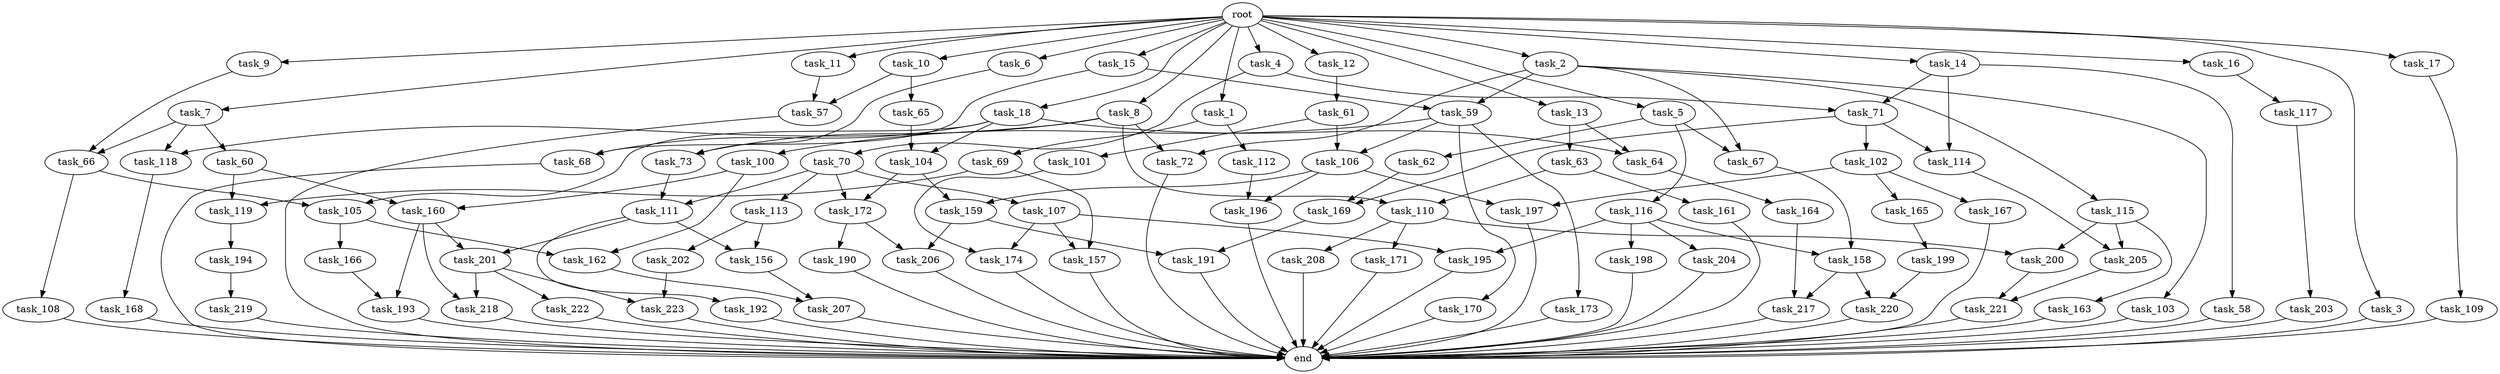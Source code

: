 digraph G {
  task_207 [size="910533066.752000"];
  task_192 [size="137438953.472000"];
  task_16 [size="1.024000"];
  task_57 [size="893353197.568000"];
  task_168 [size="549755813.888000"];
  task_115 [size="695784701.952000"];
  task_158 [size="214748364.800000"];
  task_12 [size="1.024000"];
  task_172 [size="1717986918.400000"];
  task_190 [size="695784701.952000"];
  task_119 [size="343597383.680000"];
  task_13 [size="1.024000"];
  task_102 [size="214748364.800000"];
  task_11 [size="1.024000"];
  task_113 [size="858993459.200000"];
  task_68 [size="446676598.784000"];
  task_101 [size="77309411.328000"];
  task_58 [size="309237645.312000"];
  task_117 [size="858993459.200000"];
  task_162 [size="154618822.656000"];
  task_6 [size="1.024000"];
  task_219 [size="549755813.888000"];
  task_8 [size="1.024000"];
  task_1 [size="1.024000"];
  task_108 [size="858993459.200000"];
  task_156 [size="274877906.944000"];
  task_218 [size="498216206.336000"];
  task_72 [size="1116691496.960000"];
  task_200 [size="1554778161.152000"];
  task_63 [size="858993459.200000"];
  task_217 [size="1408749273.088000"];
  root [size="0.000000"];
  task_202 [size="137438953.472000"];
  task_104 [size="687194767.360000"];
  task_7 [size="1.024000"];
  task_159 [size="1073741824.000000"];
  task_220 [size="1554778161.152000"];
  task_64 [size="996432412.672000"];
  task_106 [size="292057776.128000"];
  task_157 [size="455266533.376000"];
  task_198 [size="77309411.328000"];
  task_203 [size="695784701.952000"];
  task_165 [size="214748364.800000"];
  task_2 [size="1.024000"];
  task_174 [size="558345748.480000"];
  task_62 [size="34359738.368000"];
  task_110 [size="970662608.896000"];
  task_66 [size="386547056.640000"];
  task_4 [size="1.024000"];
  task_103 [size="695784701.952000"];
  task_173 [size="214748364.800000"];
  task_18 [size="1.024000"];
  task_191 [size="498216206.336000"];
  task_112 [size="214748364.800000"];
  task_199 [size="549755813.888000"];
  task_65 [size="858993459.200000"];
  task_73 [size="1116691496.960000"];
  task_59 [size="1005022347.264000"];
  task_61 [size="309237645.312000"];
  task_107 [size="858993459.200000"];
  task_208 [size="695784701.952000"];
  task_10 [size="1.024000"];
  task_196 [size="635655159.808000"];
  task_14 [size="1.024000"];
  task_163 [size="858993459.200000"];
  task_69 [size="214748364.800000"];
  task_223 [size="498216206.336000"];
  task_118 [size="498216206.336000"];
  task_111 [size="1554778161.152000"];
  task_15 [size="1.024000"];
  task_169 [size="523986010.112000"];
  end [size="0.000000"];
  task_164 [size="858993459.200000"];
  task_167 [size="214748364.800000"];
  task_114 [size="523986010.112000"];
  task_70 [size="214748364.800000"];
  task_160 [size="386547056.640000"];
  task_193 [size="558345748.480000"];
  task_3 [size="1.024000"];
  task_170 [size="214748364.800000"];
  task_166 [size="77309411.328000"];
  task_71 [size="523986010.112000"];
  task_197 [size="429496729.600000"];
  task_105 [size="996432412.672000"];
  task_201 [size="558345748.480000"];
  task_194 [size="695784701.952000"];
  task_109 [size="77309411.328000"];
  task_60 [size="77309411.328000"];
  task_9 [size="1.024000"];
  task_5 [size="1.024000"];
  task_67 [size="730144440.320000"];
  task_161 [size="549755813.888000"];
  task_100 [size="214748364.800000"];
  task_17 [size="1.024000"];
  task_204 [size="77309411.328000"];
  task_195 [size="498216206.336000"];
  task_205 [size="996432412.672000"];
  task_116 [size="34359738.368000"];
  task_222 [size="77309411.328000"];
  task_171 [size="695784701.952000"];
  task_221 [size="1099511627.776000"];
  task_206 [size="773094113.280000"];

  task_207 -> end [size="1.000000"];
  task_192 -> end [size="1.000000"];
  task_16 -> task_117 [size="838860800.000000"];
  task_57 -> end [size="1.000000"];
  task_168 -> end [size="1.000000"];
  task_115 -> task_205 [size="838860800.000000"];
  task_115 -> task_163 [size="838860800.000000"];
  task_115 -> task_200 [size="838860800.000000"];
  task_158 -> task_220 [size="838860800.000000"];
  task_158 -> task_217 [size="838860800.000000"];
  task_12 -> task_61 [size="301989888.000000"];
  task_172 -> task_206 [size="679477248.000000"];
  task_172 -> task_190 [size="679477248.000000"];
  task_190 -> end [size="1.000000"];
  task_119 -> task_194 [size="679477248.000000"];
  task_13 -> task_64 [size="838860800.000000"];
  task_13 -> task_63 [size="838860800.000000"];
  task_102 -> task_197 [size="209715200.000000"];
  task_102 -> task_165 [size="209715200.000000"];
  task_102 -> task_167 [size="209715200.000000"];
  task_11 -> task_57 [size="33554432.000000"];
  task_113 -> task_202 [size="134217728.000000"];
  task_113 -> task_156 [size="134217728.000000"];
  task_68 -> end [size="1.000000"];
  task_101 -> task_174 [size="134217728.000000"];
  task_58 -> end [size="1.000000"];
  task_117 -> task_203 [size="679477248.000000"];
  task_162 -> task_207 [size="679477248.000000"];
  task_6 -> task_73 [size="679477248.000000"];
  task_219 -> end [size="1.000000"];
  task_8 -> task_73 [size="411041792.000000"];
  task_8 -> task_118 [size="411041792.000000"];
  task_8 -> task_110 [size="411041792.000000"];
  task_8 -> task_72 [size="411041792.000000"];
  task_1 -> task_69 [size="209715200.000000"];
  task_1 -> task_112 [size="209715200.000000"];
  task_108 -> end [size="1.000000"];
  task_156 -> task_207 [size="209715200.000000"];
  task_218 -> end [size="1.000000"];
  task_72 -> end [size="1.000000"];
  task_200 -> task_221 [size="536870912.000000"];
  task_63 -> task_161 [size="536870912.000000"];
  task_63 -> task_110 [size="536870912.000000"];
  task_217 -> end [size="1.000000"];
  root -> task_2 [size="1.000000"];
  root -> task_7 [size="1.000000"];
  root -> task_5 [size="1.000000"];
  root -> task_11 [size="1.000000"];
  root -> task_10 [size="1.000000"];
  root -> task_16 [size="1.000000"];
  root -> task_4 [size="1.000000"];
  root -> task_17 [size="1.000000"];
  root -> task_3 [size="1.000000"];
  root -> task_13 [size="1.000000"];
  root -> task_18 [size="1.000000"];
  root -> task_9 [size="1.000000"];
  root -> task_6 [size="1.000000"];
  root -> task_14 [size="1.000000"];
  root -> task_8 [size="1.000000"];
  root -> task_12 [size="1.000000"];
  root -> task_15 [size="1.000000"];
  root -> task_1 [size="1.000000"];
  task_202 -> task_223 [size="411041792.000000"];
  task_104 -> task_159 [size="838860800.000000"];
  task_104 -> task_172 [size="838860800.000000"];
  task_7 -> task_66 [size="75497472.000000"];
  task_7 -> task_118 [size="75497472.000000"];
  task_7 -> task_60 [size="75497472.000000"];
  task_159 -> task_191 [size="75497472.000000"];
  task_159 -> task_206 [size="75497472.000000"];
  task_220 -> end [size="1.000000"];
  task_64 -> task_164 [size="838860800.000000"];
  task_106 -> task_159 [size="209715200.000000"];
  task_106 -> task_197 [size="209715200.000000"];
  task_106 -> task_196 [size="209715200.000000"];
  task_157 -> end [size="1.000000"];
  task_198 -> end [size="1.000000"];
  task_203 -> end [size="1.000000"];
  task_165 -> task_199 [size="536870912.000000"];
  task_2 -> task_59 [size="679477248.000000"];
  task_2 -> task_103 [size="679477248.000000"];
  task_2 -> task_67 [size="679477248.000000"];
  task_2 -> task_115 [size="679477248.000000"];
  task_2 -> task_72 [size="679477248.000000"];
  task_174 -> end [size="1.000000"];
  task_62 -> task_169 [size="301989888.000000"];
  task_110 -> task_208 [size="679477248.000000"];
  task_110 -> task_200 [size="679477248.000000"];
  task_110 -> task_171 [size="679477248.000000"];
  task_66 -> task_108 [size="838860800.000000"];
  task_66 -> task_105 [size="838860800.000000"];
  task_4 -> task_70 [size="209715200.000000"];
  task_4 -> task_71 [size="209715200.000000"];
  task_103 -> end [size="1.000000"];
  task_173 -> end [size="1.000000"];
  task_18 -> task_68 [size="134217728.000000"];
  task_18 -> task_64 [size="134217728.000000"];
  task_18 -> task_104 [size="134217728.000000"];
  task_18 -> task_105 [size="134217728.000000"];
  task_191 -> end [size="1.000000"];
  task_112 -> task_196 [size="411041792.000000"];
  task_199 -> task_220 [size="679477248.000000"];
  task_65 -> task_104 [size="536870912.000000"];
  task_73 -> task_111 [size="679477248.000000"];
  task_59 -> task_106 [size="209715200.000000"];
  task_59 -> task_100 [size="209715200.000000"];
  task_59 -> task_173 [size="209715200.000000"];
  task_59 -> task_170 [size="209715200.000000"];
  task_61 -> task_101 [size="75497472.000000"];
  task_61 -> task_106 [size="75497472.000000"];
  task_107 -> task_174 [size="411041792.000000"];
  task_107 -> task_157 [size="411041792.000000"];
  task_107 -> task_195 [size="411041792.000000"];
  task_208 -> end [size="1.000000"];
  task_10 -> task_57 [size="838860800.000000"];
  task_10 -> task_65 [size="838860800.000000"];
  task_196 -> end [size="1.000000"];
  task_14 -> task_71 [size="301989888.000000"];
  task_14 -> task_114 [size="301989888.000000"];
  task_14 -> task_58 [size="301989888.000000"];
  task_163 -> end [size="1.000000"];
  task_69 -> task_119 [size="33554432.000000"];
  task_69 -> task_157 [size="33554432.000000"];
  task_223 -> end [size="1.000000"];
  task_118 -> task_168 [size="536870912.000000"];
  task_111 -> task_156 [size="134217728.000000"];
  task_111 -> task_192 [size="134217728.000000"];
  task_111 -> task_201 [size="134217728.000000"];
  task_15 -> task_68 [size="301989888.000000"];
  task_15 -> task_59 [size="301989888.000000"];
  task_169 -> task_191 [size="411041792.000000"];
  task_164 -> task_217 [size="536870912.000000"];
  task_167 -> end [size="1.000000"];
  task_114 -> task_205 [size="134217728.000000"];
  task_70 -> task_111 [size="838860800.000000"];
  task_70 -> task_113 [size="838860800.000000"];
  task_70 -> task_172 [size="838860800.000000"];
  task_70 -> task_107 [size="838860800.000000"];
  task_160 -> task_193 [size="411041792.000000"];
  task_160 -> task_218 [size="411041792.000000"];
  task_160 -> task_201 [size="411041792.000000"];
  task_193 -> end [size="1.000000"];
  task_3 -> end [size="1.000000"];
  task_170 -> end [size="1.000000"];
  task_166 -> task_193 [size="134217728.000000"];
  task_71 -> task_114 [size="209715200.000000"];
  task_71 -> task_102 [size="209715200.000000"];
  task_71 -> task_169 [size="209715200.000000"];
  task_197 -> end [size="1.000000"];
  task_105 -> task_166 [size="75497472.000000"];
  task_105 -> task_162 [size="75497472.000000"];
  task_201 -> task_223 [size="75497472.000000"];
  task_201 -> task_218 [size="75497472.000000"];
  task_201 -> task_222 [size="75497472.000000"];
  task_194 -> task_219 [size="536870912.000000"];
  task_109 -> end [size="1.000000"];
  task_60 -> task_119 [size="301989888.000000"];
  task_60 -> task_160 [size="301989888.000000"];
  task_9 -> task_66 [size="301989888.000000"];
  task_5 -> task_62 [size="33554432.000000"];
  task_5 -> task_116 [size="33554432.000000"];
  task_5 -> task_67 [size="33554432.000000"];
  task_67 -> task_158 [size="134217728.000000"];
  task_161 -> end [size="1.000000"];
  task_100 -> task_160 [size="75497472.000000"];
  task_100 -> task_162 [size="75497472.000000"];
  task_17 -> task_109 [size="75497472.000000"];
  task_204 -> end [size="1.000000"];
  task_195 -> end [size="1.000000"];
  task_205 -> task_221 [size="536870912.000000"];
  task_116 -> task_195 [size="75497472.000000"];
  task_116 -> task_204 [size="75497472.000000"];
  task_116 -> task_198 [size="75497472.000000"];
  task_116 -> task_158 [size="75497472.000000"];
  task_222 -> end [size="1.000000"];
  task_171 -> end [size="1.000000"];
  task_221 -> end [size="1.000000"];
  task_206 -> end [size="1.000000"];
}
